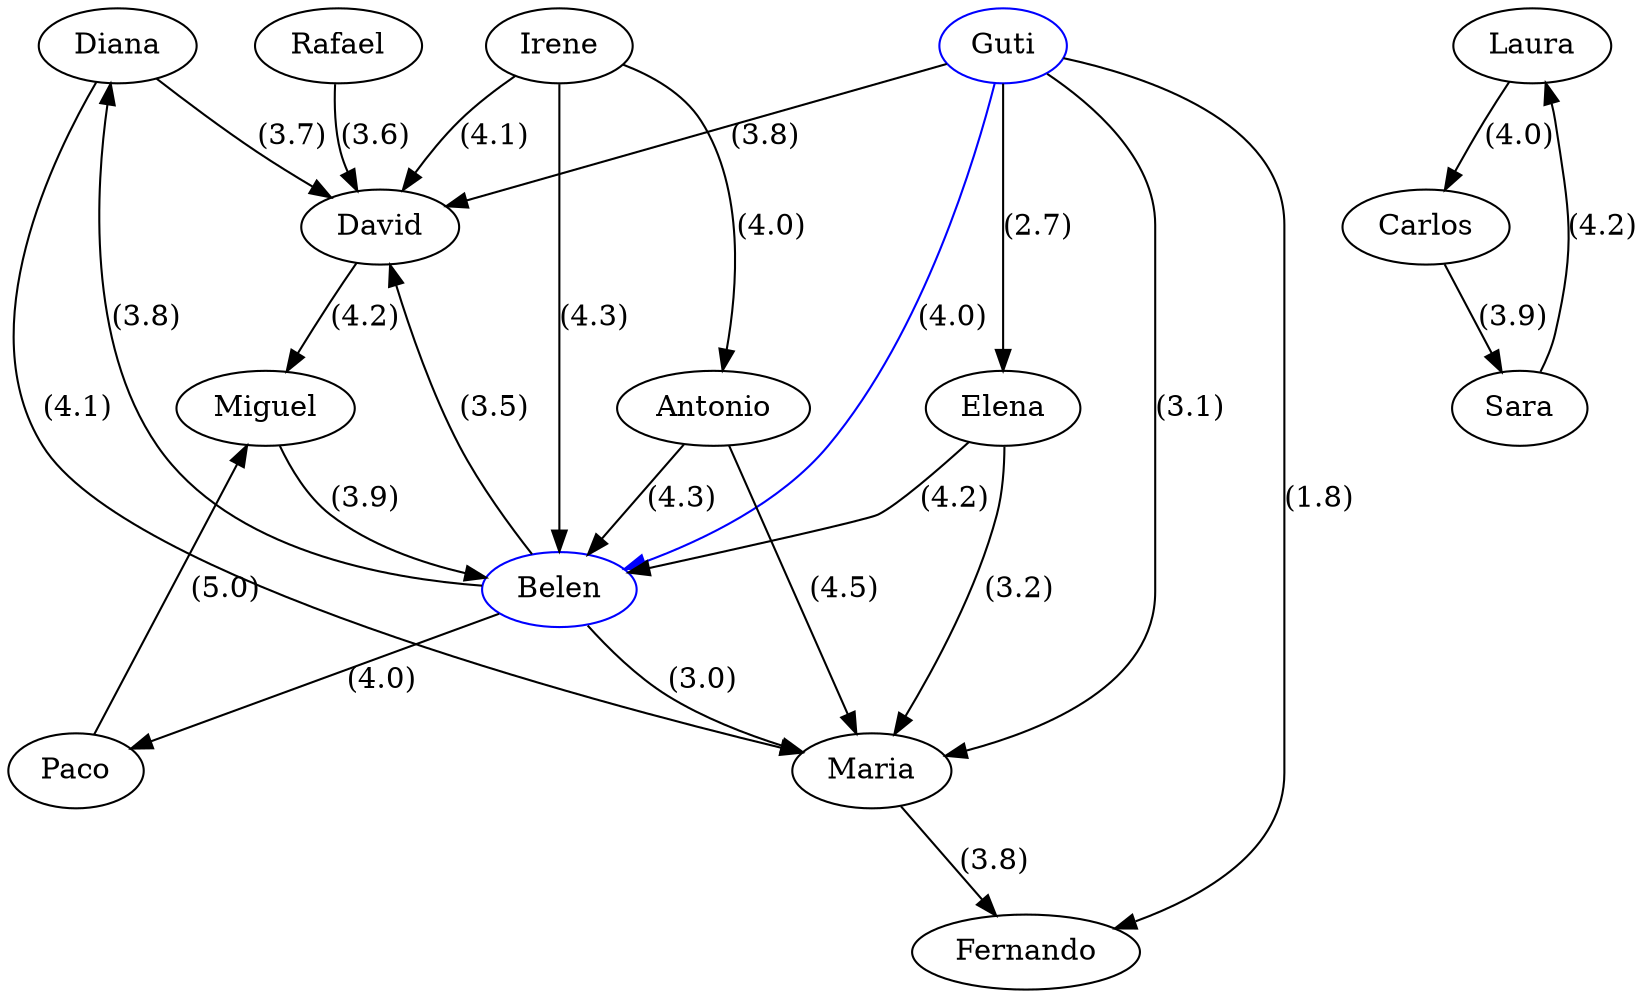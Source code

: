 strict digraph G {
  1 [ label="Diana" ];
  2 [ color="blue" label="Guti" ];
  3 [ label="David" ];
  4 [ label="Miguel" ];
  5 [ color="blue" label="Belen" ];
  6 [ label="Rafael" ];
  7 [ label="Paco" ];
  8 [ label="Elena" ];
  9 [ label="Fernando" ];
  10 [ label="Irene" ];
  11 [ label="Antonio" ];
  12 [ label="Maria" ];
  13 [ label="Laura" ];
  14 [ label="Carlos" ];
  15 [ label="Sara" ];
  2 -> 5 [ color="blue" label="(4.0)" ];
  1 -> 3 [ label="(3.7)" ];
  3 -> 4 [ label="(4.2)" ];
  5 -> 1 [ label="(3.8)" ];
  1 -> 12 [ label="(4.1)" ];
  10 -> 5 [ label="(4.3)" ];
  2 -> 3 [ label="(3.8)" ];
  2 -> 8 [ label="(2.7)" ];
  2 -> 12 [ label="(3.1)" ];
  11 -> 12 [ label="(4.5)" ];
  2 -> 9 [ label="(1.8)" ];
  4 -> 5 [ label="(3.9)" ];
  5 -> 7 [ label="(4.0)" ];
  5 -> 12 [ label="(3.0)" ];
  6 -> 3 [ label="(3.6)" ];
  8 -> 5 [ label="(4.2)" ];
  5 -> 3 [ label="(3.5)" ];
  10 -> 11 [ label="(4.0)" ];
  7 -> 4 [ label="(5.0)" ];
  11 -> 5 [ label="(4.3)" ];
  12 -> 9 [ label="(3.8)" ];
  10 -> 3 [ label="(4.1)" ];
  8 -> 12 [ label="(3.2)" ];
  13 -> 14 [ label="(4.0)" ];
  14 -> 15 [ label="(3.9)" ];
  15 -> 13 [ label="(4.2)" ];
}

